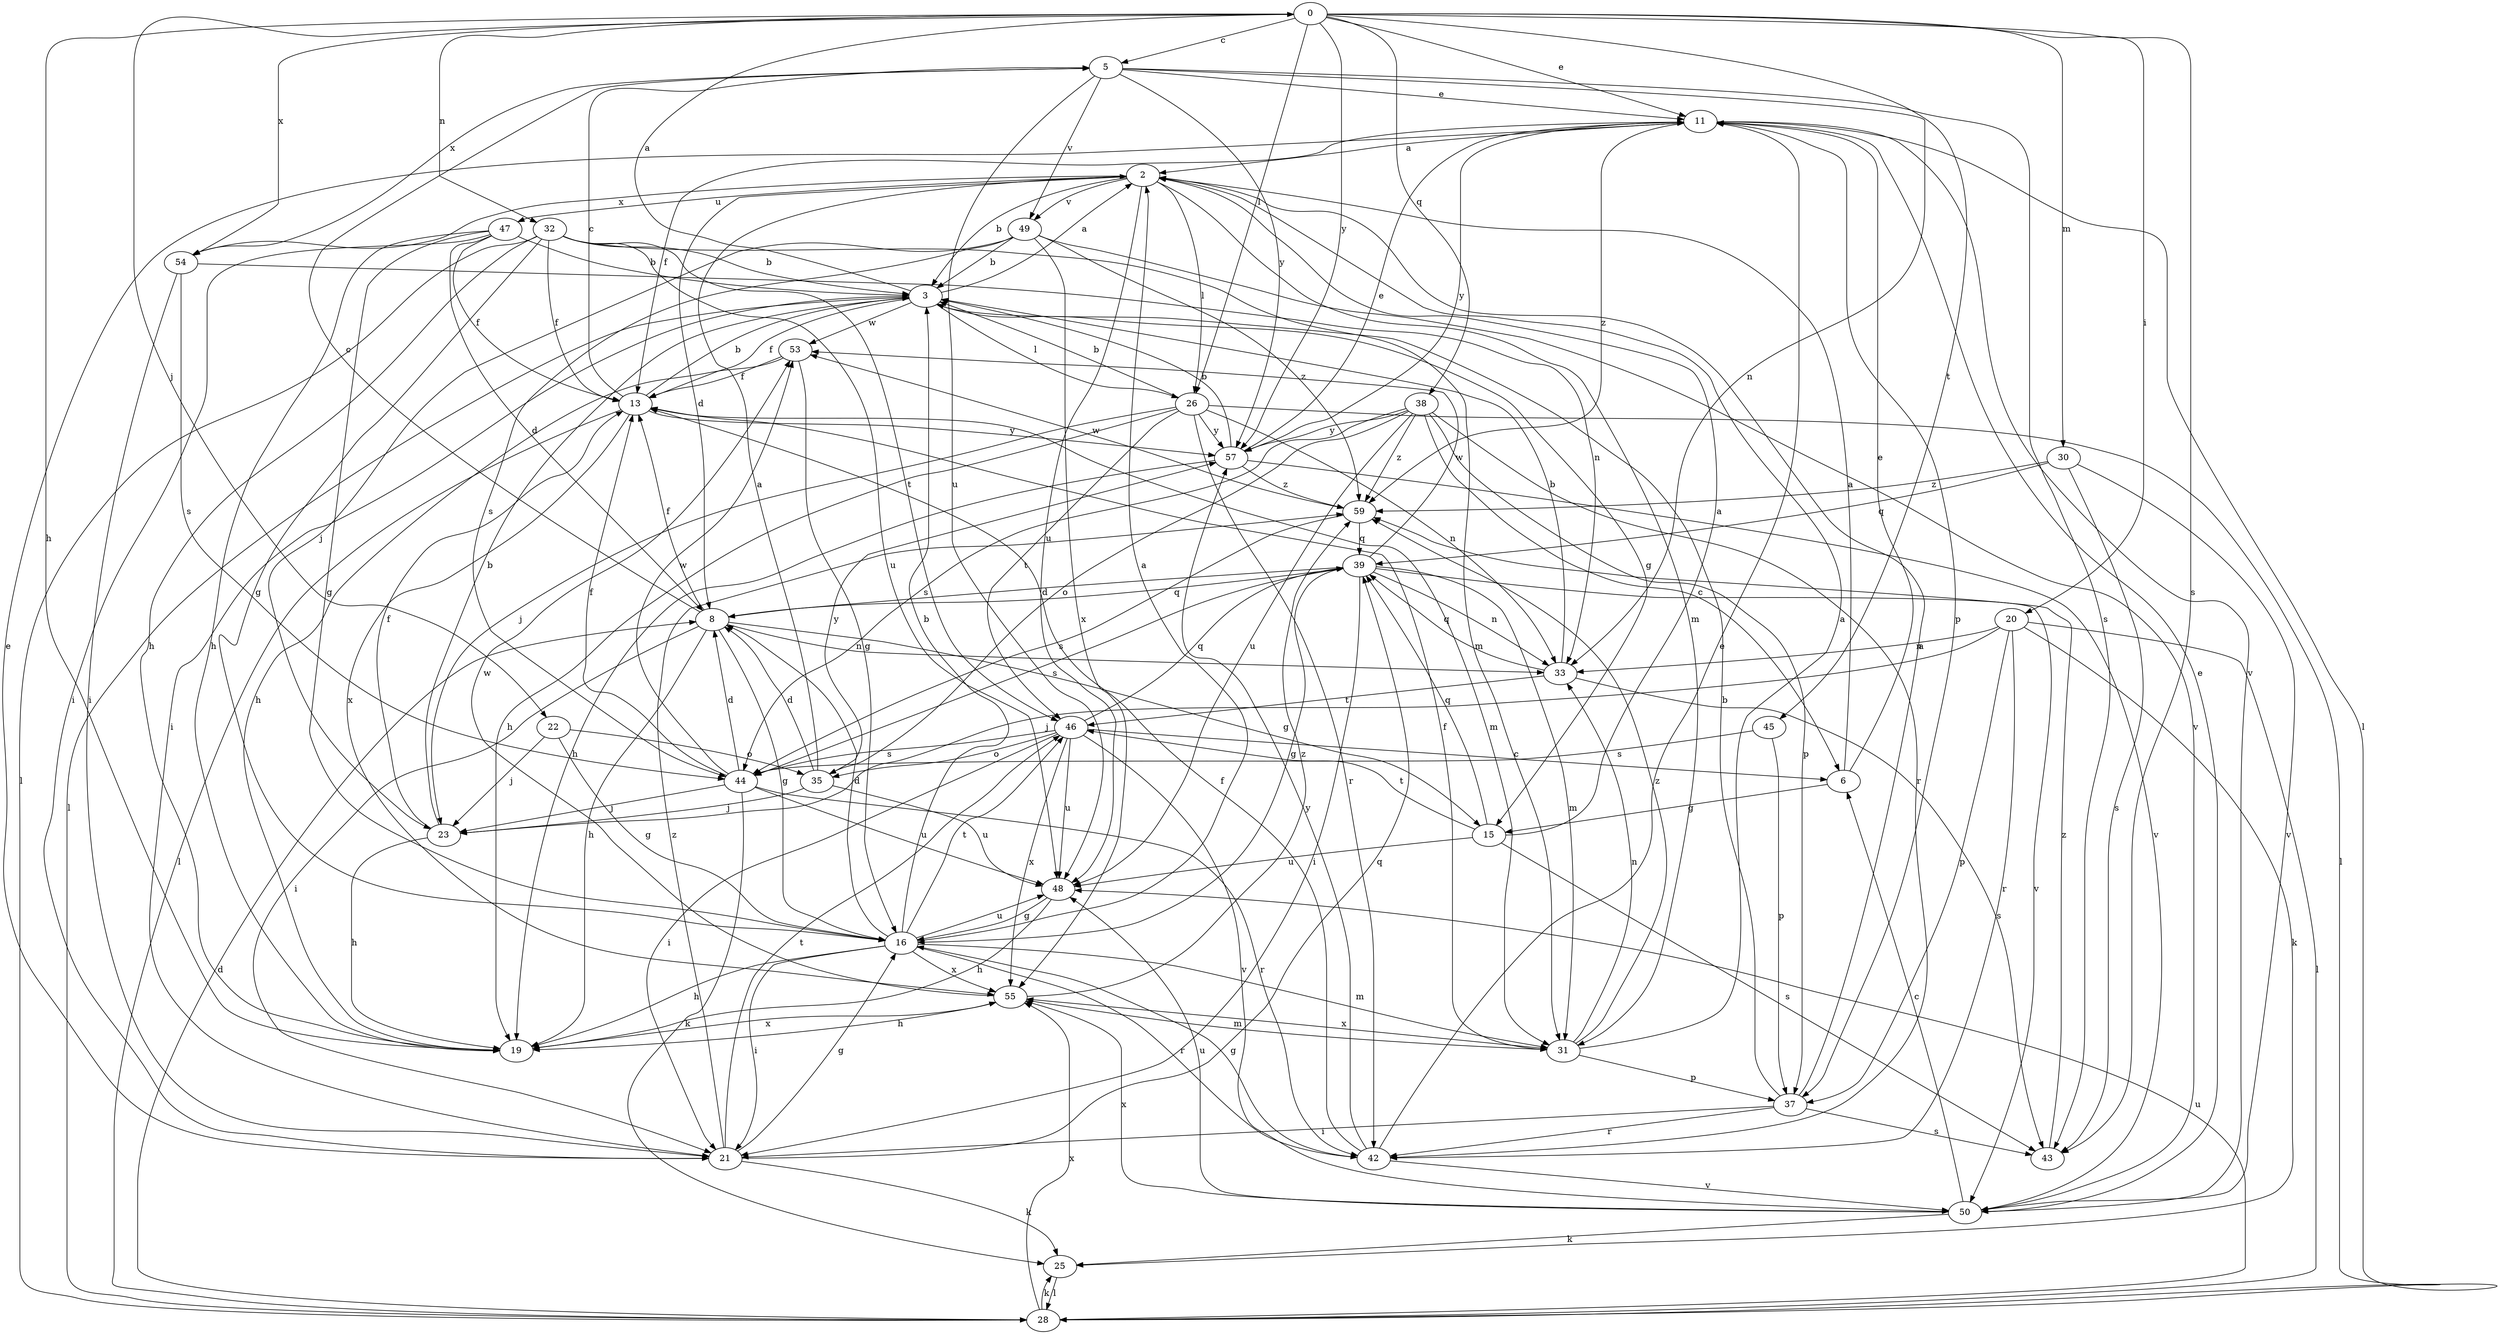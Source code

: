 strict digraph  {
0;
2;
3;
5;
6;
8;
11;
13;
15;
16;
19;
20;
21;
22;
23;
25;
26;
28;
30;
31;
32;
33;
35;
37;
38;
39;
42;
43;
44;
45;
46;
47;
48;
49;
50;
53;
54;
55;
57;
59;
0 -> 5  [label=c];
0 -> 11  [label=e];
0 -> 19  [label=h];
0 -> 20  [label=i];
0 -> 22  [label=j];
0 -> 26  [label=l];
0 -> 30  [label=m];
0 -> 32  [label=n];
0 -> 38  [label=q];
0 -> 43  [label=s];
0 -> 45  [label=t];
0 -> 54  [label=x];
0 -> 57  [label=y];
2 -> 3  [label=b];
2 -> 8  [label=d];
2 -> 26  [label=l];
2 -> 31  [label=m];
2 -> 47  [label=u];
2 -> 48  [label=u];
2 -> 49  [label=v];
2 -> 54  [label=x];
3 -> 0  [label=a];
3 -> 2  [label=a];
3 -> 13  [label=f];
3 -> 15  [label=g];
3 -> 21  [label=i];
3 -> 26  [label=l];
3 -> 28  [label=l];
3 -> 53  [label=w];
5 -> 11  [label=e];
5 -> 33  [label=n];
5 -> 43  [label=s];
5 -> 48  [label=u];
5 -> 49  [label=v];
5 -> 54  [label=x];
5 -> 57  [label=y];
6 -> 2  [label=a];
6 -> 11  [label=e];
6 -> 15  [label=g];
8 -> 5  [label=c];
8 -> 13  [label=f];
8 -> 15  [label=g];
8 -> 16  [label=g];
8 -> 19  [label=h];
8 -> 21  [label=i];
8 -> 33  [label=n];
8 -> 39  [label=q];
11 -> 2  [label=a];
11 -> 13  [label=f];
11 -> 28  [label=l];
11 -> 37  [label=p];
11 -> 50  [label=v];
11 -> 57  [label=y];
11 -> 59  [label=z];
13 -> 3  [label=b];
13 -> 5  [label=c];
13 -> 28  [label=l];
13 -> 31  [label=m];
13 -> 55  [label=x];
13 -> 57  [label=y];
15 -> 2  [label=a];
15 -> 39  [label=q];
15 -> 43  [label=s];
15 -> 46  [label=t];
15 -> 48  [label=u];
16 -> 2  [label=a];
16 -> 3  [label=b];
16 -> 8  [label=d];
16 -> 19  [label=h];
16 -> 21  [label=i];
16 -> 31  [label=m];
16 -> 42  [label=r];
16 -> 46  [label=t];
16 -> 48  [label=u];
16 -> 55  [label=x];
19 -> 55  [label=x];
20 -> 23  [label=j];
20 -> 25  [label=k];
20 -> 28  [label=l];
20 -> 33  [label=n];
20 -> 37  [label=p];
20 -> 42  [label=r];
21 -> 11  [label=e];
21 -> 16  [label=g];
21 -> 25  [label=k];
21 -> 39  [label=q];
21 -> 46  [label=t];
21 -> 59  [label=z];
22 -> 16  [label=g];
22 -> 23  [label=j];
22 -> 35  [label=o];
23 -> 3  [label=b];
23 -> 13  [label=f];
23 -> 19  [label=h];
25 -> 28  [label=l];
26 -> 3  [label=b];
26 -> 19  [label=h];
26 -> 23  [label=j];
26 -> 28  [label=l];
26 -> 33  [label=n];
26 -> 42  [label=r];
26 -> 46  [label=t];
26 -> 57  [label=y];
28 -> 8  [label=d];
28 -> 25  [label=k];
28 -> 48  [label=u];
28 -> 55  [label=x];
30 -> 39  [label=q];
30 -> 43  [label=s];
30 -> 50  [label=v];
30 -> 59  [label=z];
31 -> 2  [label=a];
31 -> 13  [label=f];
31 -> 33  [label=n];
31 -> 37  [label=p];
31 -> 55  [label=x];
31 -> 59  [label=z];
32 -> 3  [label=b];
32 -> 13  [label=f];
32 -> 16  [label=g];
32 -> 19  [label=h];
32 -> 28  [label=l];
32 -> 31  [label=m];
32 -> 46  [label=t];
32 -> 48  [label=u];
33 -> 3  [label=b];
33 -> 39  [label=q];
33 -> 43  [label=s];
33 -> 46  [label=t];
35 -> 2  [label=a];
35 -> 8  [label=d];
35 -> 23  [label=j];
35 -> 48  [label=u];
35 -> 57  [label=y];
37 -> 2  [label=a];
37 -> 3  [label=b];
37 -> 21  [label=i];
37 -> 42  [label=r];
37 -> 43  [label=s];
38 -> 6  [label=c];
38 -> 35  [label=o];
38 -> 37  [label=p];
38 -> 42  [label=r];
38 -> 44  [label=s];
38 -> 48  [label=u];
38 -> 57  [label=y];
38 -> 59  [label=z];
39 -> 8  [label=d];
39 -> 16  [label=g];
39 -> 21  [label=i];
39 -> 31  [label=m];
39 -> 33  [label=n];
39 -> 44  [label=s];
39 -> 50  [label=v];
39 -> 53  [label=w];
42 -> 11  [label=e];
42 -> 13  [label=f];
42 -> 16  [label=g];
42 -> 50  [label=v];
42 -> 57  [label=y];
43 -> 59  [label=z];
44 -> 8  [label=d];
44 -> 13  [label=f];
44 -> 23  [label=j];
44 -> 25  [label=k];
44 -> 42  [label=r];
44 -> 48  [label=u];
44 -> 53  [label=w];
45 -> 37  [label=p];
45 -> 44  [label=s];
46 -> 6  [label=c];
46 -> 21  [label=i];
46 -> 35  [label=o];
46 -> 39  [label=q];
46 -> 44  [label=s];
46 -> 48  [label=u];
46 -> 50  [label=v];
46 -> 55  [label=x];
47 -> 3  [label=b];
47 -> 8  [label=d];
47 -> 13  [label=f];
47 -> 16  [label=g];
47 -> 19  [label=h];
47 -> 21  [label=i];
48 -> 16  [label=g];
48 -> 19  [label=h];
49 -> 3  [label=b];
49 -> 23  [label=j];
49 -> 44  [label=s];
49 -> 50  [label=v];
49 -> 55  [label=x];
49 -> 59  [label=z];
50 -> 6  [label=c];
50 -> 11  [label=e];
50 -> 25  [label=k];
50 -> 48  [label=u];
50 -> 55  [label=x];
53 -> 13  [label=f];
53 -> 16  [label=g];
53 -> 19  [label=h];
54 -> 21  [label=i];
54 -> 33  [label=n];
54 -> 44  [label=s];
55 -> 19  [label=h];
55 -> 31  [label=m];
55 -> 53  [label=w];
55 -> 59  [label=z];
57 -> 3  [label=b];
57 -> 11  [label=e];
57 -> 19  [label=h];
57 -> 50  [label=v];
57 -> 59  [label=z];
59 -> 39  [label=q];
59 -> 44  [label=s];
59 -> 53  [label=w];
}
